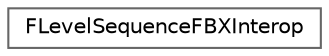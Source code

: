 digraph "Graphical Class Hierarchy"
{
 // INTERACTIVE_SVG=YES
 // LATEX_PDF_SIZE
  bgcolor="transparent";
  edge [fontname=Helvetica,fontsize=10,labelfontname=Helvetica,labelfontsize=10];
  node [fontname=Helvetica,fontsize=10,shape=box,height=0.2,width=0.4];
  rankdir="LR";
  Node0 [id="Node000000",label="FLevelSequenceFBXInterop",height=0.2,width=0.4,color="grey40", fillcolor="white", style="filled",URL="$d6/dfa/classFLevelSequenceFBXInterop.html",tooltip=" "];
}
